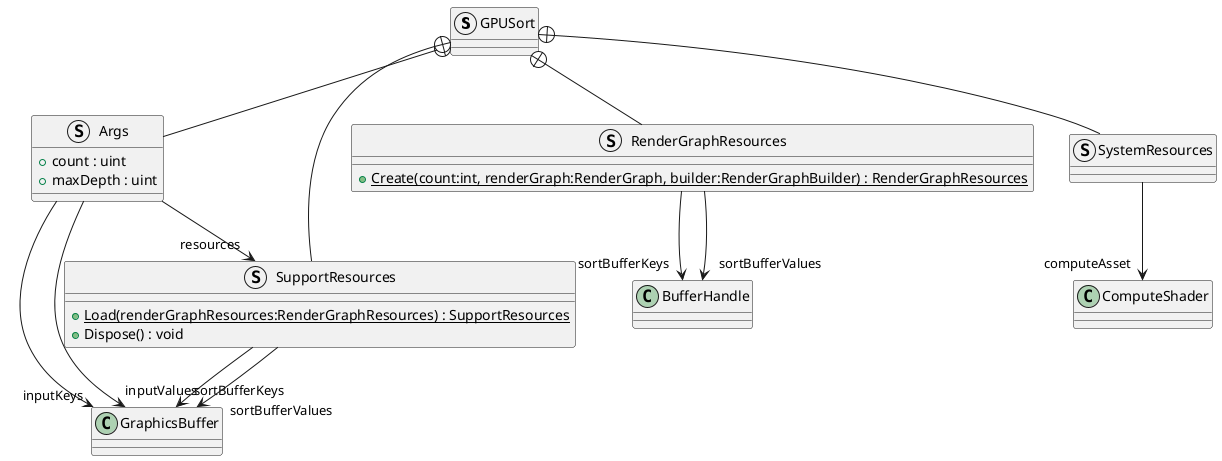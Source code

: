 @startuml
struct GPUSort {
}
struct Args {
    + count : uint
    + maxDepth : uint
}
struct RenderGraphResources {
    + {static} Create(count:int, renderGraph:RenderGraph, builder:RenderGraphBuilder) : RenderGraphResources
}
struct SupportResources {
    + {static} Load(renderGraphResources:RenderGraphResources) : SupportResources
    + Dispose() : void
}
struct SystemResources {
}
GPUSort +-- Args
Args --> "inputKeys" GraphicsBuffer
Args --> "inputValues" GraphicsBuffer
Args --> "resources" SupportResources
GPUSort +-- RenderGraphResources
RenderGraphResources --> "sortBufferKeys" BufferHandle
RenderGraphResources --> "sortBufferValues" BufferHandle
GPUSort +-- SupportResources
SupportResources --> "sortBufferKeys" GraphicsBuffer
SupportResources --> "sortBufferValues" GraphicsBuffer
GPUSort +-- SystemResources
SystemResources --> "computeAsset" ComputeShader
@enduml
